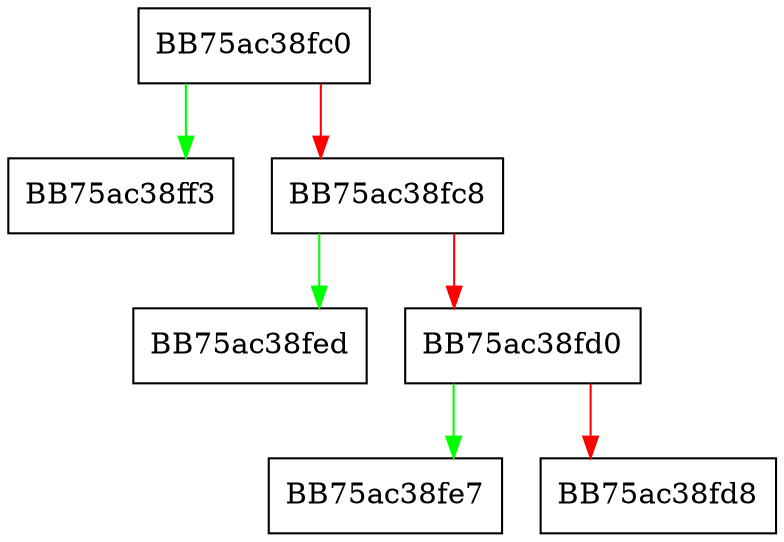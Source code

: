 digraph WimToUfsStatus {
  node [shape="box"];
  graph [splines=ortho];
  BB75ac38fc0 -> BB75ac38ff3 [color="green"];
  BB75ac38fc0 -> BB75ac38fc8 [color="red"];
  BB75ac38fc8 -> BB75ac38fed [color="green"];
  BB75ac38fc8 -> BB75ac38fd0 [color="red"];
  BB75ac38fd0 -> BB75ac38fe7 [color="green"];
  BB75ac38fd0 -> BB75ac38fd8 [color="red"];
}